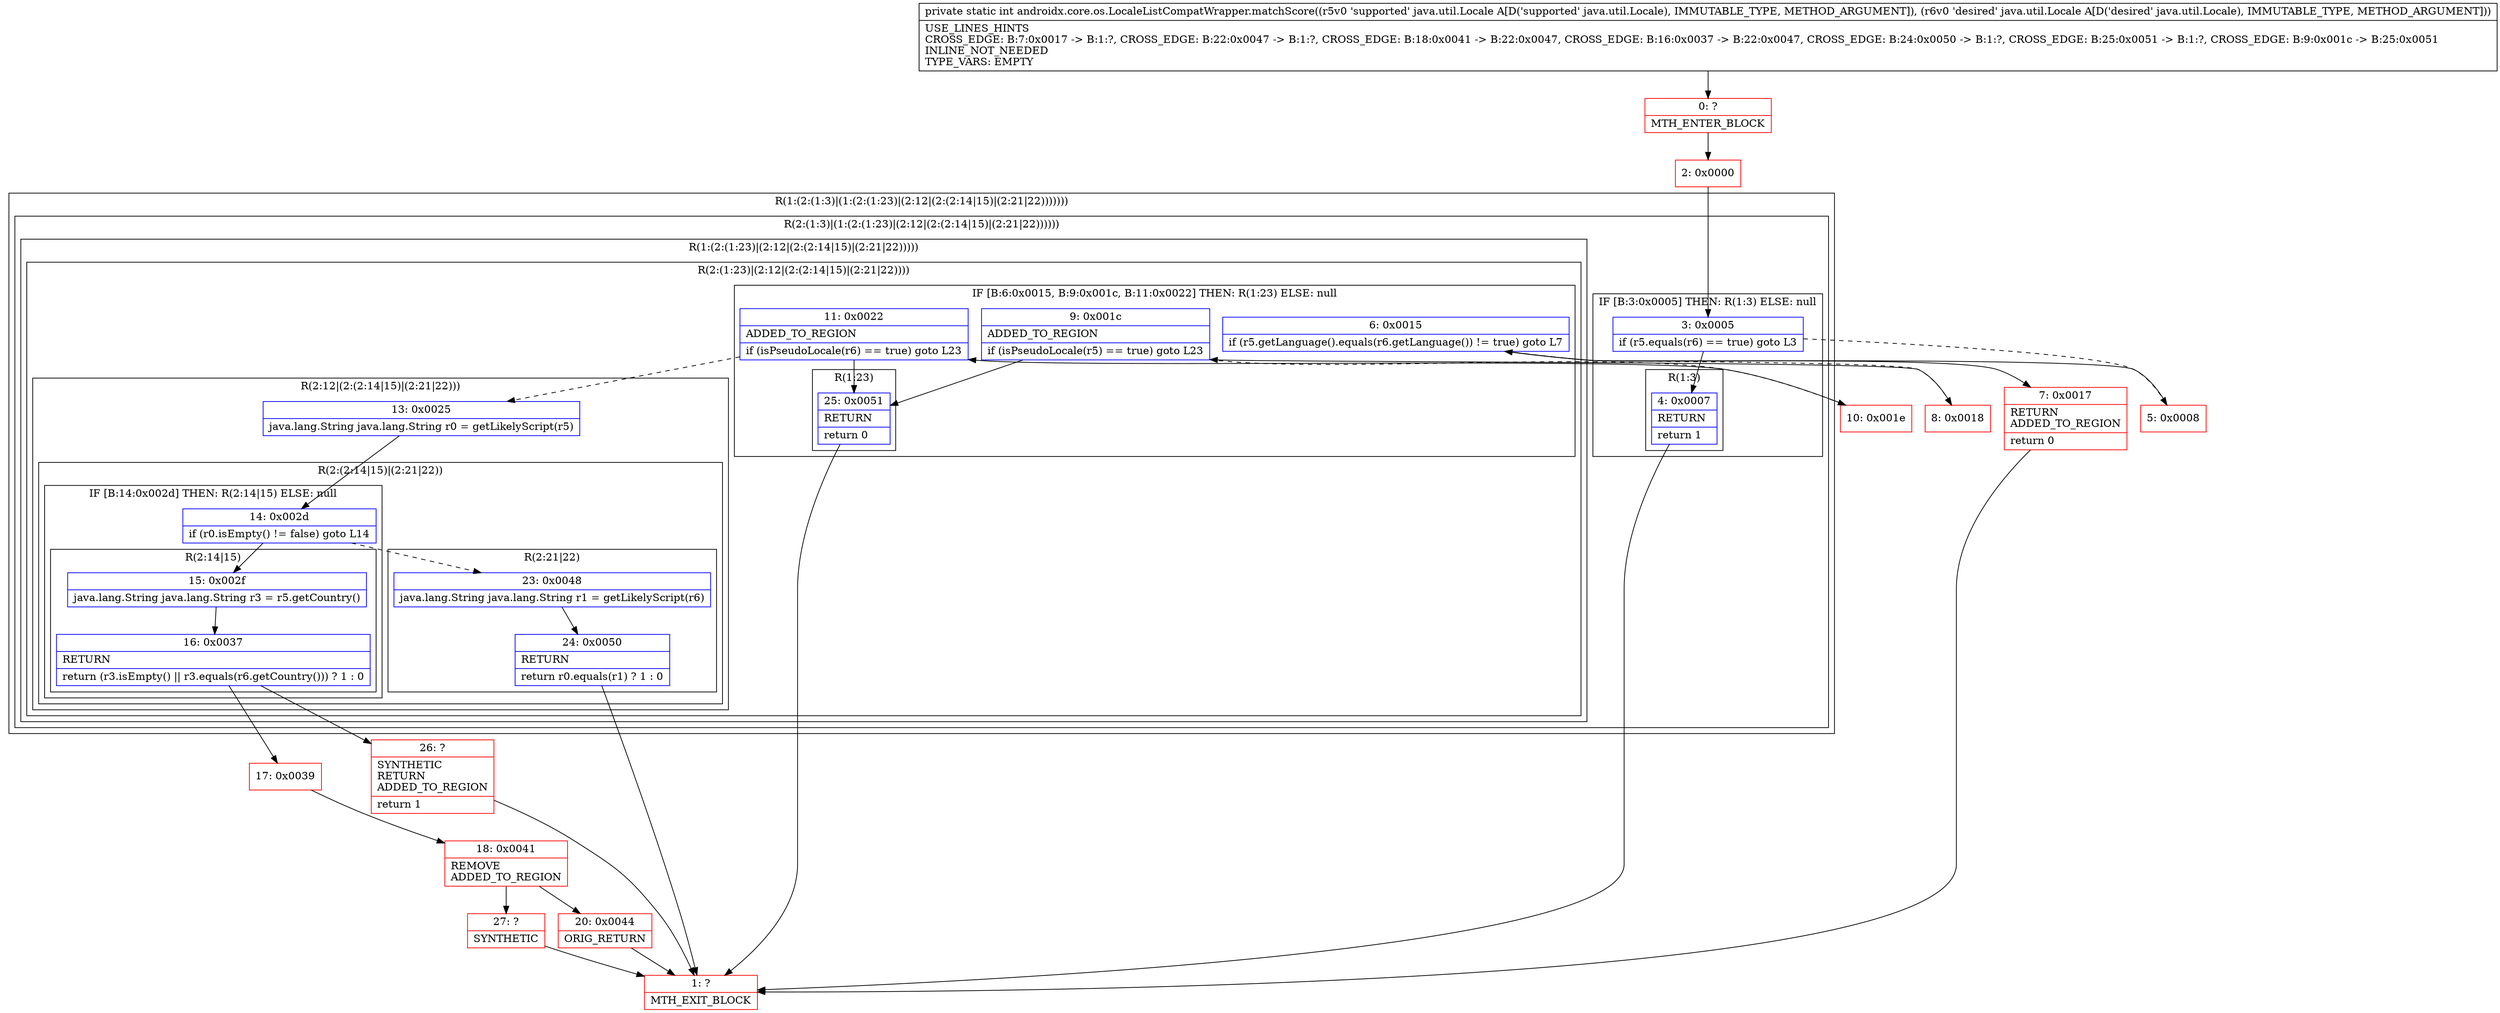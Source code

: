 digraph "CFG forandroidx.core.os.LocaleListCompatWrapper.matchScore(Ljava\/util\/Locale;Ljava\/util\/Locale;)I" {
subgraph cluster_Region_1347311649 {
label = "R(1:(2:(1:3)|(1:(2:(1:23)|(2:12|(2:(2:14|15)|(2:21|22)))))))";
node [shape=record,color=blue];
subgraph cluster_Region_1655644427 {
label = "R(2:(1:3)|(1:(2:(1:23)|(2:12|(2:(2:14|15)|(2:21|22))))))";
node [shape=record,color=blue];
subgraph cluster_IfRegion_1141675999 {
label = "IF [B:3:0x0005] THEN: R(1:3) ELSE: null";
node [shape=record,color=blue];
Node_3 [shape=record,label="{3\:\ 0x0005|if (r5.equals(r6) == true) goto L3\l}"];
subgraph cluster_Region_614027912 {
label = "R(1:3)";
node [shape=record,color=blue];
Node_4 [shape=record,label="{4\:\ 0x0007|RETURN\l|return 1\l}"];
}
}
subgraph cluster_Region_112499050 {
label = "R(1:(2:(1:23)|(2:12|(2:(2:14|15)|(2:21|22)))))";
node [shape=record,color=blue];
subgraph cluster_Region_487081934 {
label = "R(2:(1:23)|(2:12|(2:(2:14|15)|(2:21|22))))";
node [shape=record,color=blue];
subgraph cluster_IfRegion_1033542111 {
label = "IF [B:6:0x0015, B:9:0x001c, B:11:0x0022] THEN: R(1:23) ELSE: null";
node [shape=record,color=blue];
Node_6 [shape=record,label="{6\:\ 0x0015|if (r5.getLanguage().equals(r6.getLanguage()) != true) goto L7\l}"];
Node_9 [shape=record,label="{9\:\ 0x001c|ADDED_TO_REGION\l|if (isPseudoLocale(r5) == true) goto L23\l}"];
Node_11 [shape=record,label="{11\:\ 0x0022|ADDED_TO_REGION\l|if (isPseudoLocale(r6) == true) goto L23\l}"];
subgraph cluster_Region_1408860662 {
label = "R(1:23)";
node [shape=record,color=blue];
Node_25 [shape=record,label="{25\:\ 0x0051|RETURN\l|return 0\l}"];
}
}
subgraph cluster_Region_311297127 {
label = "R(2:12|(2:(2:14|15)|(2:21|22)))";
node [shape=record,color=blue];
Node_13 [shape=record,label="{13\:\ 0x0025|java.lang.String java.lang.String r0 = getLikelyScript(r5)\l}"];
subgraph cluster_Region_1898200362 {
label = "R(2:(2:14|15)|(2:21|22))";
node [shape=record,color=blue];
subgraph cluster_IfRegion_2017682668 {
label = "IF [B:14:0x002d] THEN: R(2:14|15) ELSE: null";
node [shape=record,color=blue];
Node_14 [shape=record,label="{14\:\ 0x002d|if (r0.isEmpty() != false) goto L14\l}"];
subgraph cluster_Region_42730865 {
label = "R(2:14|15)";
node [shape=record,color=blue];
Node_15 [shape=record,label="{15\:\ 0x002f|java.lang.String java.lang.String r3 = r5.getCountry()\l}"];
Node_16 [shape=record,label="{16\:\ 0x0037|RETURN\l|return (r3.isEmpty() \|\| r3.equals(r6.getCountry())) ? 1 : 0\l}"];
}
}
subgraph cluster_Region_1416641165 {
label = "R(2:21|22)";
node [shape=record,color=blue];
Node_23 [shape=record,label="{23\:\ 0x0048|java.lang.String java.lang.String r1 = getLikelyScript(r6)\l}"];
Node_24 [shape=record,label="{24\:\ 0x0050|RETURN\l|return r0.equals(r1) ? 1 : 0\l}"];
}
}
}
}
}
}
}
Node_0 [shape=record,color=red,label="{0\:\ ?|MTH_ENTER_BLOCK\l}"];
Node_2 [shape=record,color=red,label="{2\:\ 0x0000}"];
Node_1 [shape=record,color=red,label="{1\:\ ?|MTH_EXIT_BLOCK\l}"];
Node_5 [shape=record,color=red,label="{5\:\ 0x0008}"];
Node_7 [shape=record,color=red,label="{7\:\ 0x0017|RETURN\lADDED_TO_REGION\l|return 0\l}"];
Node_8 [shape=record,color=red,label="{8\:\ 0x0018}"];
Node_10 [shape=record,color=red,label="{10\:\ 0x001e}"];
Node_17 [shape=record,color=red,label="{17\:\ 0x0039}"];
Node_18 [shape=record,color=red,label="{18\:\ 0x0041|REMOVE\lADDED_TO_REGION\l}"];
Node_20 [shape=record,color=red,label="{20\:\ 0x0044|ORIG_RETURN\l}"];
Node_27 [shape=record,color=red,label="{27\:\ ?|SYNTHETIC\l}"];
Node_26 [shape=record,color=red,label="{26\:\ ?|SYNTHETIC\lRETURN\lADDED_TO_REGION\l|return 1\l}"];
MethodNode[shape=record,label="{private static int androidx.core.os.LocaleListCompatWrapper.matchScore((r5v0 'supported' java.util.Locale A[D('supported' java.util.Locale), IMMUTABLE_TYPE, METHOD_ARGUMENT]), (r6v0 'desired' java.util.Locale A[D('desired' java.util.Locale), IMMUTABLE_TYPE, METHOD_ARGUMENT]))  | USE_LINES_HINTS\lCROSS_EDGE: B:7:0x0017 \-\> B:1:?, CROSS_EDGE: B:22:0x0047 \-\> B:1:?, CROSS_EDGE: B:18:0x0041 \-\> B:22:0x0047, CROSS_EDGE: B:16:0x0037 \-\> B:22:0x0047, CROSS_EDGE: B:24:0x0050 \-\> B:1:?, CROSS_EDGE: B:25:0x0051 \-\> B:1:?, CROSS_EDGE: B:9:0x001c \-\> B:25:0x0051\lINLINE_NOT_NEEDED\lTYPE_VARS: EMPTY\l}"];
MethodNode -> Node_0;Node_3 -> Node_4;
Node_3 -> Node_5[style=dashed];
Node_4 -> Node_1;
Node_6 -> Node_7;
Node_6 -> Node_8[style=dashed];
Node_9 -> Node_10[style=dashed];
Node_9 -> Node_25;
Node_11 -> Node_13[style=dashed];
Node_11 -> Node_25;
Node_25 -> Node_1;
Node_13 -> Node_14;
Node_14 -> Node_15;
Node_14 -> Node_23[style=dashed];
Node_15 -> Node_16;
Node_16 -> Node_17;
Node_16 -> Node_26;
Node_23 -> Node_24;
Node_24 -> Node_1;
Node_0 -> Node_2;
Node_2 -> Node_3;
Node_5 -> Node_6;
Node_7 -> Node_1;
Node_8 -> Node_9;
Node_10 -> Node_11;
Node_17 -> Node_18;
Node_18 -> Node_20;
Node_18 -> Node_27;
Node_20 -> Node_1;
Node_27 -> Node_1;
Node_26 -> Node_1;
}

